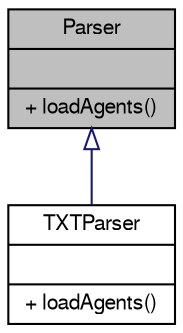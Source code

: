 digraph "Parser"
{
  edge [fontname="FreeSans",fontsize="10",labelfontname="FreeSans",labelfontsize="10"];
  node [fontname="FreeSans",fontsize="10",shape=record];
  Node1 [label="{Parser\n||+ loadAgents()\l}",height=0.2,width=0.4,color="black", fillcolor="grey75", style="filled" fontcolor="black"];
  Node1 -> Node2 [dir="back",color="midnightblue",fontsize="10",style="solid",arrowtail="onormal",fontname="FreeSans"];
  Node2 [label="{TXTParser\n||+ loadAgents()\l}",height=0.2,width=0.4,color="black", fillcolor="white", style="filled",URL="$class_t_x_t_parser.html",tooltip="Specialized .txt files Parser. "];
}
